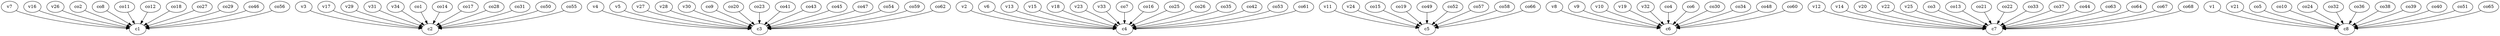 strict digraph  {
c1;
c2;
c3;
c4;
c5;
c6;
c7;
c8;
v1;
v2;
v3;
v4;
v5;
v6;
v7;
v8;
v9;
v10;
v11;
v12;
v13;
v14;
v15;
v16;
v17;
v18;
v19;
v20;
v21;
v22;
v23;
v24;
v25;
v26;
v27;
v28;
v29;
v30;
v31;
v32;
v33;
v34;
co1;
co2;
co3;
co4;
co5;
co6;
co7;
co8;
co9;
co10;
co11;
co12;
co13;
co14;
co15;
co16;
co17;
co18;
co19;
co20;
co21;
co22;
co23;
co24;
co25;
co26;
co27;
co28;
co29;
co30;
co31;
co32;
co33;
co34;
co35;
co36;
co37;
co38;
co39;
co40;
co41;
co42;
co43;
co44;
co45;
co46;
co47;
co48;
co49;
co50;
co51;
co52;
co53;
co54;
co55;
co56;
co57;
co58;
co59;
co60;
co61;
co62;
co63;
co64;
co65;
co66;
co67;
co68;
v1 -> c8  [weight=1];
v2 -> c4  [weight=1];
v3 -> c2  [weight=1];
v4 -> c3  [weight=1];
v5 -> c3  [weight=1];
v6 -> c4  [weight=1];
v7 -> c1  [weight=1];
v8 -> c6  [weight=1];
v9 -> c6  [weight=1];
v10 -> c6  [weight=1];
v11 -> c5  [weight=1];
v12 -> c7  [weight=1];
v13 -> c4  [weight=1];
v14 -> c7  [weight=1];
v15 -> c4  [weight=1];
v16 -> c1  [weight=1];
v17 -> c2  [weight=1];
v18 -> c4  [weight=1];
v19 -> c6  [weight=1];
v20 -> c7  [weight=1];
v21 -> c8  [weight=1];
v22 -> c7  [weight=1];
v23 -> c4  [weight=1];
v24 -> c5  [weight=1];
v25 -> c7  [weight=1];
v26 -> c1  [weight=1];
v27 -> c3  [weight=1];
v28 -> c3  [weight=1];
v29 -> c2  [weight=1];
v30 -> c3  [weight=1];
v31 -> c2  [weight=1];
v32 -> c6  [weight=1];
v33 -> c4  [weight=1];
v34 -> c2  [weight=1];
co1 -> c2  [weight=1];
co2 -> c1  [weight=1];
co3 -> c7  [weight=1];
co4 -> c6  [weight=1];
co5 -> c8  [weight=1];
co6 -> c6  [weight=1];
co7 -> c4  [weight=1];
co8 -> c1  [weight=1];
co9 -> c3  [weight=1];
co10 -> c8  [weight=1];
co11 -> c1  [weight=1];
co12 -> c1  [weight=1];
co13 -> c7  [weight=1];
co14 -> c2  [weight=1];
co15 -> c5  [weight=1];
co16 -> c4  [weight=1];
co17 -> c2  [weight=1];
co18 -> c1  [weight=1];
co19 -> c5  [weight=1];
co20 -> c3  [weight=1];
co21 -> c7  [weight=1];
co22 -> c7  [weight=1];
co23 -> c3  [weight=1];
co24 -> c8  [weight=1];
co25 -> c4  [weight=1];
co26 -> c4  [weight=1];
co27 -> c1  [weight=1];
co28 -> c2  [weight=1];
co29 -> c1  [weight=1];
co30 -> c6  [weight=1];
co31 -> c2  [weight=1];
co32 -> c8  [weight=1];
co33 -> c7  [weight=1];
co34 -> c6  [weight=1];
co35 -> c4  [weight=1];
co36 -> c8  [weight=1];
co37 -> c7  [weight=1];
co38 -> c8  [weight=1];
co39 -> c8  [weight=1];
co40 -> c8  [weight=1];
co41 -> c3  [weight=1];
co42 -> c4  [weight=1];
co43 -> c3  [weight=1];
co44 -> c7  [weight=1];
co45 -> c3  [weight=1];
co46 -> c1  [weight=1];
co47 -> c3  [weight=1];
co48 -> c6  [weight=1];
co49 -> c5  [weight=1];
co50 -> c2  [weight=1];
co51 -> c8  [weight=1];
co52 -> c5  [weight=1];
co53 -> c4  [weight=1];
co54 -> c3  [weight=1];
co55 -> c2  [weight=1];
co56 -> c1  [weight=1];
co57 -> c5  [weight=1];
co58 -> c5  [weight=1];
co59 -> c3  [weight=1];
co60 -> c6  [weight=1];
co61 -> c4  [weight=1];
co62 -> c3  [weight=1];
co63 -> c7  [weight=1];
co64 -> c7  [weight=1];
co65 -> c8  [weight=1];
co66 -> c5  [weight=1];
co67 -> c7  [weight=1];
co68 -> c7  [weight=1];
}
